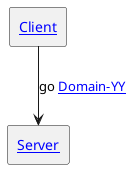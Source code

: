 @startuml
skinparam svgDimensionStyle false
agent "[[#client Client]]" as Client
agent "[[#server Server]]" as Server
Client -down-> Server : "go [[domain-YY.html Domain-YY]]"
@enduml
